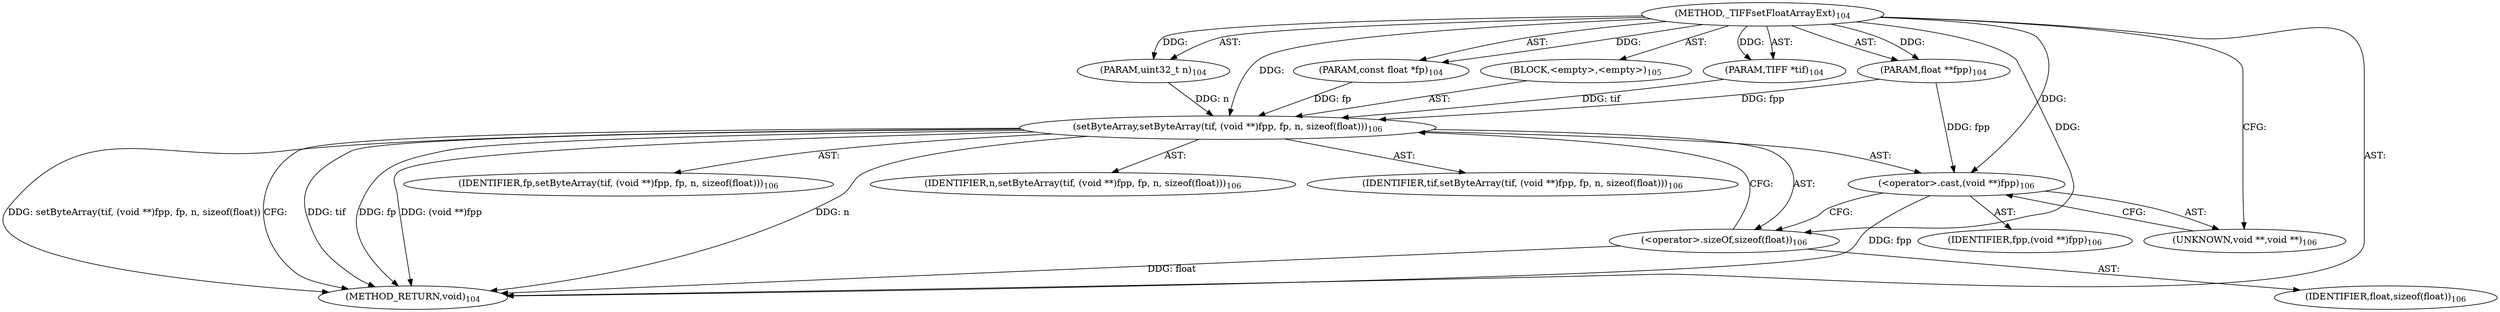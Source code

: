 digraph "_TIFFsetFloatArrayExt" {  
"39846" [label = <(METHOD,_TIFFsetFloatArrayExt)<SUB>104</SUB>> ]
"39847" [label = <(PARAM,TIFF *tif)<SUB>104</SUB>> ]
"39848" [label = <(PARAM,float **fpp)<SUB>104</SUB>> ]
"39849" [label = <(PARAM,const float *fp)<SUB>104</SUB>> ]
"39850" [label = <(PARAM,uint32_t n)<SUB>104</SUB>> ]
"39851" [label = <(BLOCK,&lt;empty&gt;,&lt;empty&gt;)<SUB>105</SUB>> ]
"39852" [label = <(setByteArray,setByteArray(tif, (void **)fpp, fp, n, sizeof(float)))<SUB>106</SUB>> ]
"39853" [label = <(IDENTIFIER,tif,setByteArray(tif, (void **)fpp, fp, n, sizeof(float)))<SUB>106</SUB>> ]
"39854" [label = <(&lt;operator&gt;.cast,(void **)fpp)<SUB>106</SUB>> ]
"39855" [label = <(UNKNOWN,void **,void **)<SUB>106</SUB>> ]
"39856" [label = <(IDENTIFIER,fpp,(void **)fpp)<SUB>106</SUB>> ]
"39857" [label = <(IDENTIFIER,fp,setByteArray(tif, (void **)fpp, fp, n, sizeof(float)))<SUB>106</SUB>> ]
"39858" [label = <(IDENTIFIER,n,setByteArray(tif, (void **)fpp, fp, n, sizeof(float)))<SUB>106</SUB>> ]
"39859" [label = <(&lt;operator&gt;.sizeOf,sizeof(float))<SUB>106</SUB>> ]
"39860" [label = <(IDENTIFIER,float,sizeof(float))<SUB>106</SUB>> ]
"39861" [label = <(METHOD_RETURN,void)<SUB>104</SUB>> ]
  "39846" -> "39847"  [ label = "AST: "] 
  "39846" -> "39848"  [ label = "AST: "] 
  "39846" -> "39849"  [ label = "AST: "] 
  "39846" -> "39850"  [ label = "AST: "] 
  "39846" -> "39851"  [ label = "AST: "] 
  "39846" -> "39861"  [ label = "AST: "] 
  "39851" -> "39852"  [ label = "AST: "] 
  "39852" -> "39853"  [ label = "AST: "] 
  "39852" -> "39854"  [ label = "AST: "] 
  "39852" -> "39857"  [ label = "AST: "] 
  "39852" -> "39858"  [ label = "AST: "] 
  "39852" -> "39859"  [ label = "AST: "] 
  "39854" -> "39855"  [ label = "AST: "] 
  "39854" -> "39856"  [ label = "AST: "] 
  "39859" -> "39860"  [ label = "AST: "] 
  "39852" -> "39861"  [ label = "CFG: "] 
  "39854" -> "39859"  [ label = "CFG: "] 
  "39859" -> "39852"  [ label = "CFG: "] 
  "39855" -> "39854"  [ label = "CFG: "] 
  "39846" -> "39855"  [ label = "CFG: "] 
  "39852" -> "39861"  [ label = "DDG: tif"] 
  "39854" -> "39861"  [ label = "DDG: fpp"] 
  "39852" -> "39861"  [ label = "DDG: (void **)fpp"] 
  "39852" -> "39861"  [ label = "DDG: fp"] 
  "39852" -> "39861"  [ label = "DDG: n"] 
  "39852" -> "39861"  [ label = "DDG: setByteArray(tif, (void **)fpp, fp, n, sizeof(float))"] 
  "39859" -> "39861"  [ label = "DDG: float"] 
  "39846" -> "39847"  [ label = "DDG: "] 
  "39846" -> "39848"  [ label = "DDG: "] 
  "39846" -> "39849"  [ label = "DDG: "] 
  "39846" -> "39850"  [ label = "DDG: "] 
  "39847" -> "39852"  [ label = "DDG: tif"] 
  "39846" -> "39852"  [ label = "DDG: "] 
  "39848" -> "39852"  [ label = "DDG: fpp"] 
  "39849" -> "39852"  [ label = "DDG: fp"] 
  "39850" -> "39852"  [ label = "DDG: n"] 
  "39848" -> "39854"  [ label = "DDG: fpp"] 
  "39846" -> "39854"  [ label = "DDG: "] 
  "39846" -> "39859"  [ label = "DDG: "] 
}
